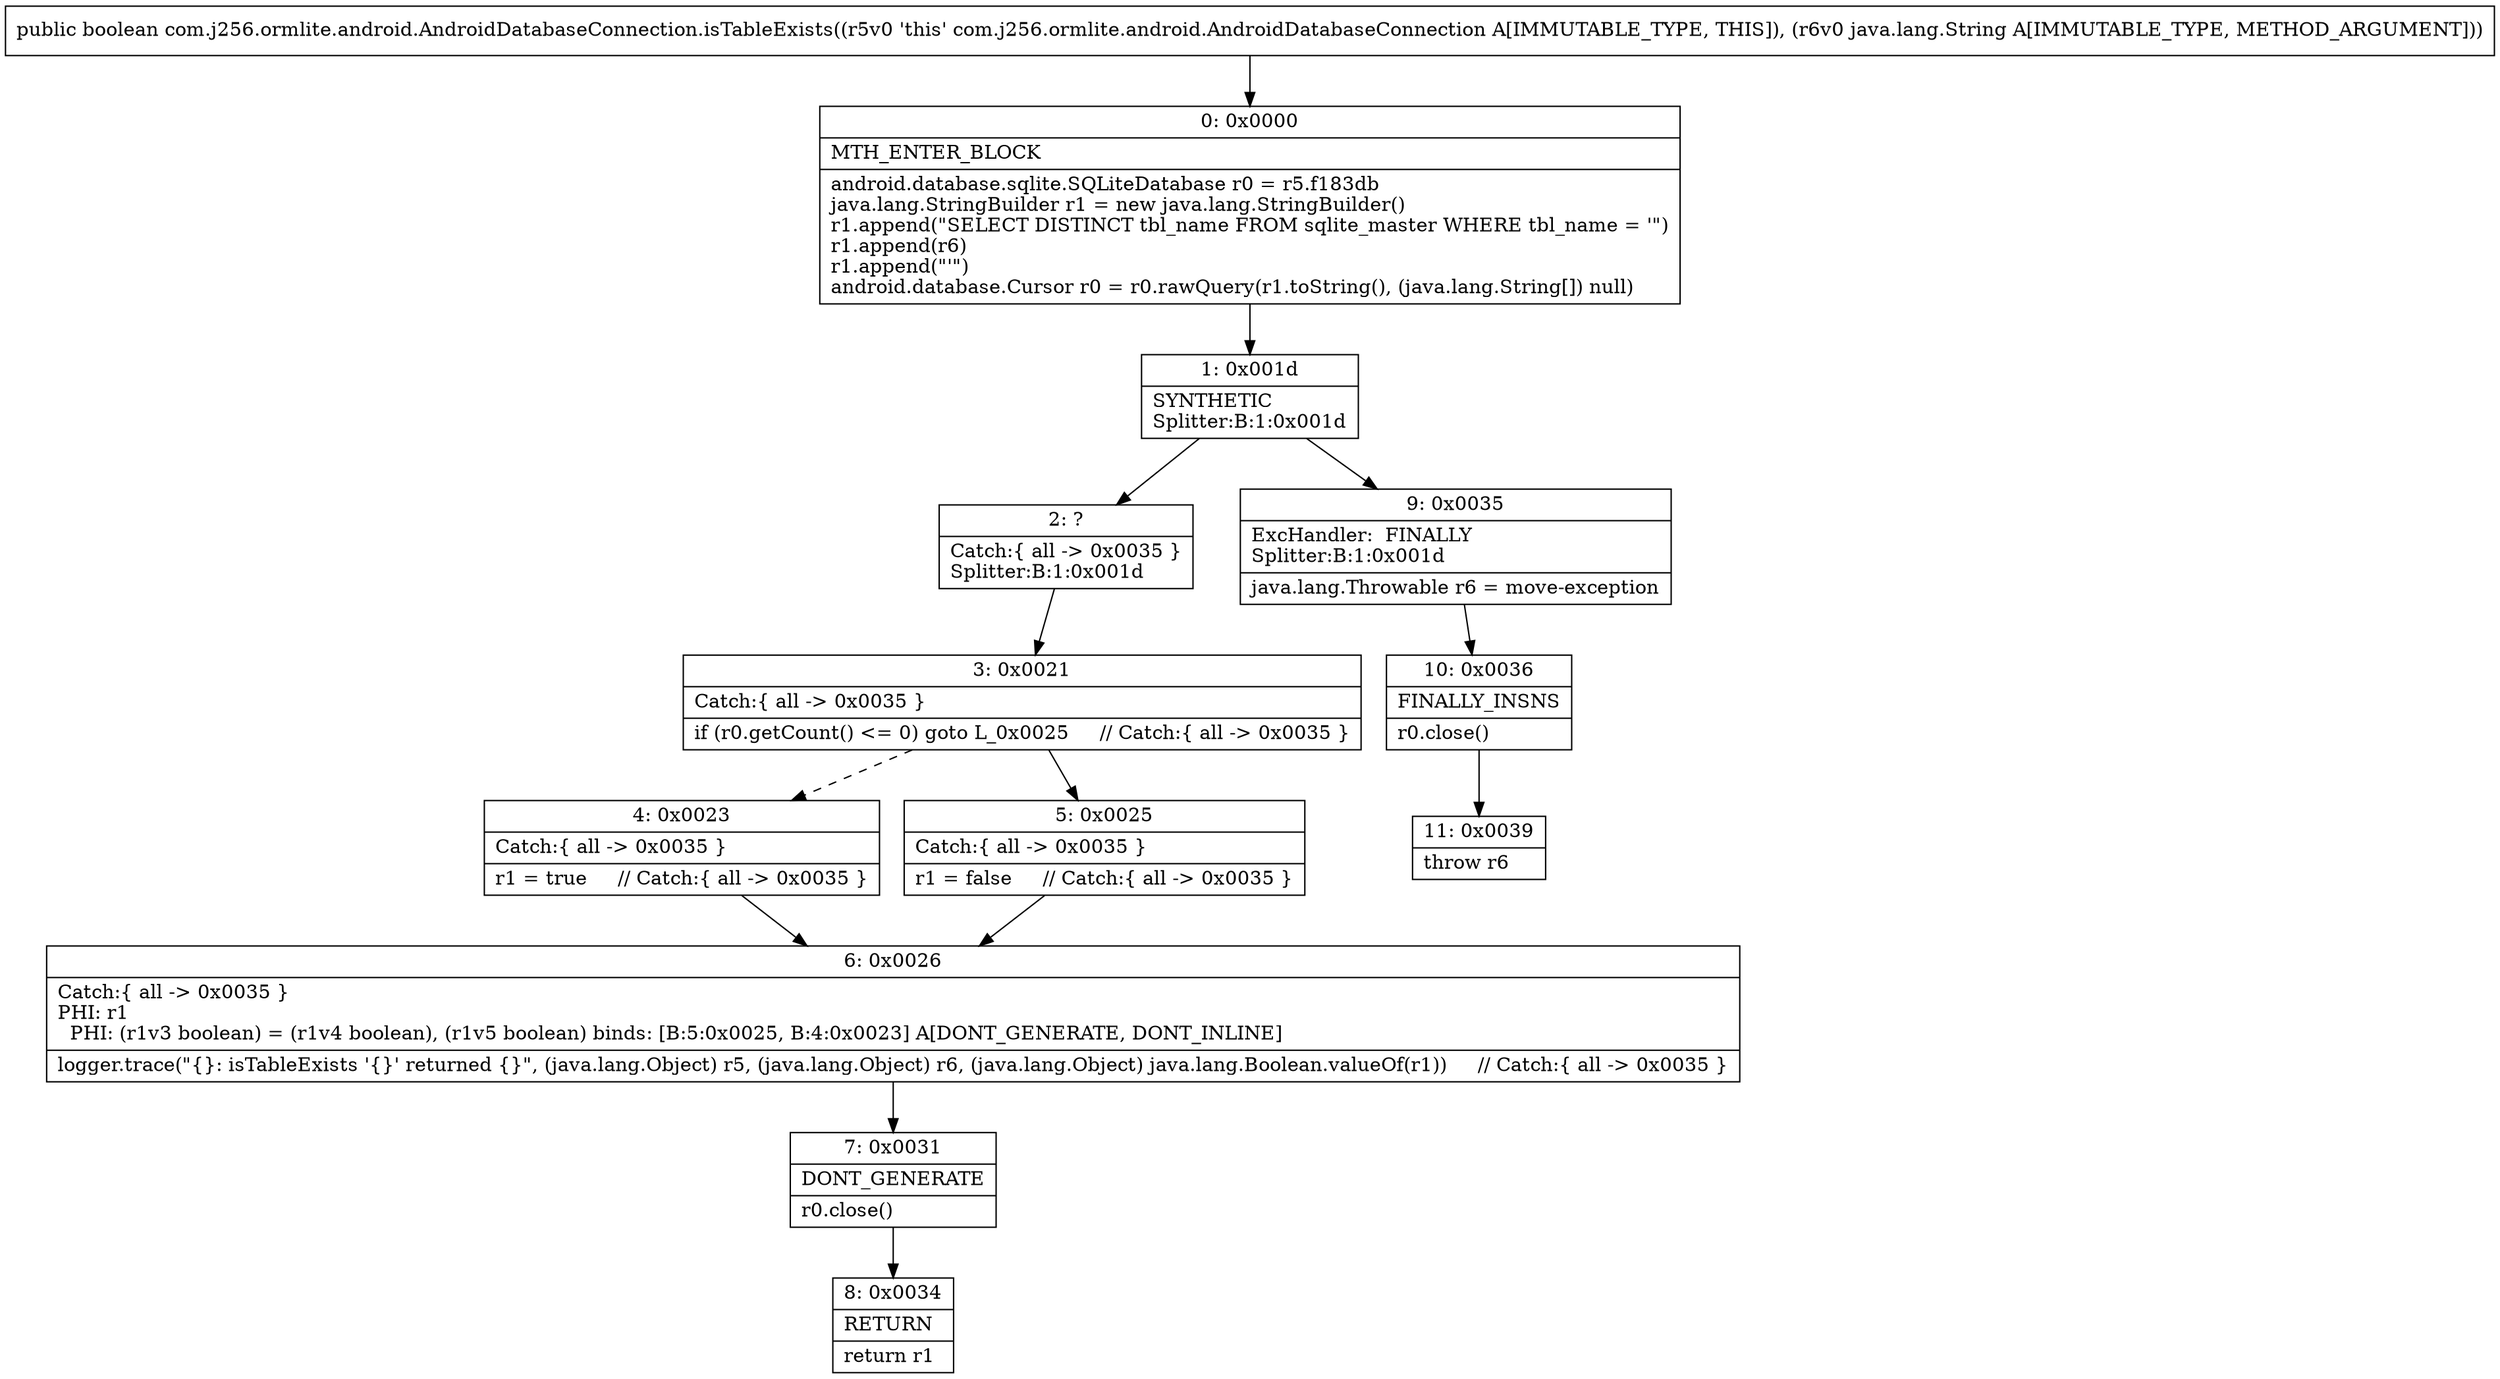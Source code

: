 digraph "CFG forcom.j256.ormlite.android.AndroidDatabaseConnection.isTableExists(Ljava\/lang\/String;)Z" {
Node_0 [shape=record,label="{0\:\ 0x0000|MTH_ENTER_BLOCK\l|android.database.sqlite.SQLiteDatabase r0 = r5.f183db\ljava.lang.StringBuilder r1 = new java.lang.StringBuilder()\lr1.append(\"SELECT DISTINCT tbl_name FROM sqlite_master WHERE tbl_name = '\")\lr1.append(r6)\lr1.append(\"'\")\landroid.database.Cursor r0 = r0.rawQuery(r1.toString(), (java.lang.String[]) null)\l}"];
Node_1 [shape=record,label="{1\:\ 0x001d|SYNTHETIC\lSplitter:B:1:0x001d\l}"];
Node_2 [shape=record,label="{2\:\ ?|Catch:\{ all \-\> 0x0035 \}\lSplitter:B:1:0x001d\l}"];
Node_3 [shape=record,label="{3\:\ 0x0021|Catch:\{ all \-\> 0x0035 \}\l|if (r0.getCount() \<= 0) goto L_0x0025     \/\/ Catch:\{ all \-\> 0x0035 \}\l}"];
Node_4 [shape=record,label="{4\:\ 0x0023|Catch:\{ all \-\> 0x0035 \}\l|r1 = true     \/\/ Catch:\{ all \-\> 0x0035 \}\l}"];
Node_5 [shape=record,label="{5\:\ 0x0025|Catch:\{ all \-\> 0x0035 \}\l|r1 = false     \/\/ Catch:\{ all \-\> 0x0035 \}\l}"];
Node_6 [shape=record,label="{6\:\ 0x0026|Catch:\{ all \-\> 0x0035 \}\lPHI: r1 \l  PHI: (r1v3 boolean) = (r1v4 boolean), (r1v5 boolean) binds: [B:5:0x0025, B:4:0x0023] A[DONT_GENERATE, DONT_INLINE]\l|logger.trace(\"\{\}: isTableExists '\{\}' returned \{\}\", (java.lang.Object) r5, (java.lang.Object) r6, (java.lang.Object) java.lang.Boolean.valueOf(r1))     \/\/ Catch:\{ all \-\> 0x0035 \}\l}"];
Node_7 [shape=record,label="{7\:\ 0x0031|DONT_GENERATE\l|r0.close()\l}"];
Node_8 [shape=record,label="{8\:\ 0x0034|RETURN\l|return r1\l}"];
Node_9 [shape=record,label="{9\:\ 0x0035|ExcHandler:  FINALLY\lSplitter:B:1:0x001d\l|java.lang.Throwable r6 = move\-exception\l}"];
Node_10 [shape=record,label="{10\:\ 0x0036|FINALLY_INSNS\l|r0.close()\l}"];
Node_11 [shape=record,label="{11\:\ 0x0039|throw r6\l}"];
MethodNode[shape=record,label="{public boolean com.j256.ormlite.android.AndroidDatabaseConnection.isTableExists((r5v0 'this' com.j256.ormlite.android.AndroidDatabaseConnection A[IMMUTABLE_TYPE, THIS]), (r6v0 java.lang.String A[IMMUTABLE_TYPE, METHOD_ARGUMENT])) }"];
MethodNode -> Node_0;
Node_0 -> Node_1;
Node_1 -> Node_2;
Node_1 -> Node_9;
Node_2 -> Node_3;
Node_3 -> Node_4[style=dashed];
Node_3 -> Node_5;
Node_4 -> Node_6;
Node_5 -> Node_6;
Node_6 -> Node_7;
Node_7 -> Node_8;
Node_9 -> Node_10;
Node_10 -> Node_11;
}

